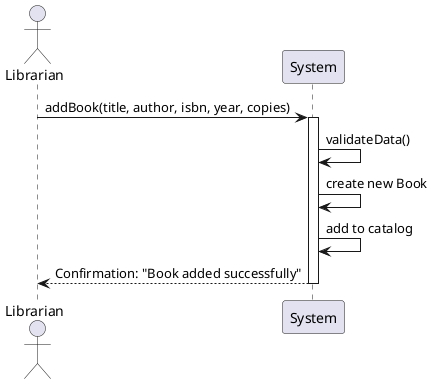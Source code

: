 @startuml
'https://plantuml.com/sequence-diagram
actor Librarian
participant "System" as sys

Librarian -> sys: addBook(title, author, isbn, year, copies)
activate sys

sys -> sys: validateData()
sys -> sys: create new Book
sys -> sys: add to catalog

sys --> Librarian: Confirmation: "Book added successfully"
deactivate sys
@enduml